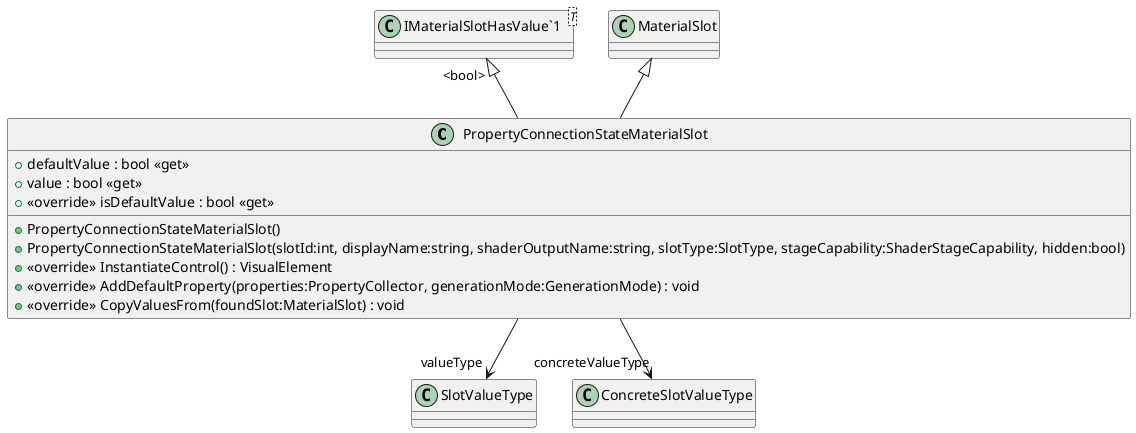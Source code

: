 @startuml
class PropertyConnectionStateMaterialSlot {
    + PropertyConnectionStateMaterialSlot()
    + PropertyConnectionStateMaterialSlot(slotId:int, displayName:string, shaderOutputName:string, slotType:SlotType, stageCapability:ShaderStageCapability, hidden:bool)
    + <<override>> InstantiateControl() : VisualElement
    + defaultValue : bool <<get>>
    + value : bool <<get>>
    + <<override>> isDefaultValue : bool <<get>>
    + <<override>> AddDefaultProperty(properties:PropertyCollector, generationMode:GenerationMode) : void
    + <<override>> CopyValuesFrom(foundSlot:MaterialSlot) : void
}
class "IMaterialSlotHasValue`1"<T> {
}
MaterialSlot <|-- PropertyConnectionStateMaterialSlot
"IMaterialSlotHasValue`1" "<bool>" <|-- PropertyConnectionStateMaterialSlot
PropertyConnectionStateMaterialSlot --> "valueType" SlotValueType
PropertyConnectionStateMaterialSlot --> "concreteValueType" ConcreteSlotValueType
@enduml
